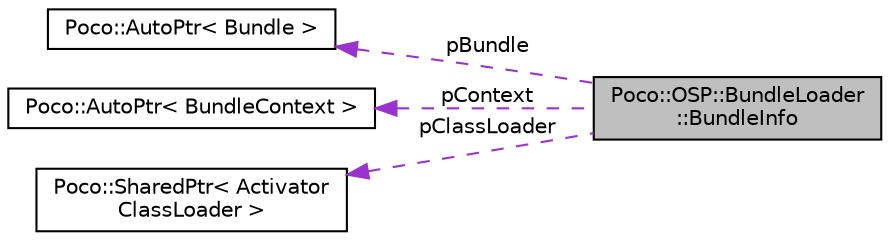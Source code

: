 digraph "Poco::OSP::BundleLoader::BundleInfo"
{
 // LATEX_PDF_SIZE
  edge [fontname="Helvetica",fontsize="10",labelfontname="Helvetica",labelfontsize="10"];
  node [fontname="Helvetica",fontsize="10",shape=record];
  rankdir="LR";
  Node1 [label="Poco::OSP::BundleLoader\l::BundleInfo",height=0.2,width=0.4,color="black", fillcolor="grey75", style="filled", fontcolor="black",tooltip=" "];
  Node2 -> Node1 [dir="back",color="darkorchid3",fontsize="10",style="dashed",label=" pBundle" ];
  Node2 [label="Poco::AutoPtr\< Bundle \>",height=0.2,width=0.4,color="black", fillcolor="white", style="filled",URL="$classPoco_1_1AutoPtr.html",tooltip=" "];
  Node3 -> Node1 [dir="back",color="darkorchid3",fontsize="10",style="dashed",label=" pContext" ];
  Node3 [label="Poco::AutoPtr\< BundleContext \>",height=0.2,width=0.4,color="black", fillcolor="white", style="filled",URL="$classPoco_1_1AutoPtr.html",tooltip=" "];
  Node4 -> Node1 [dir="back",color="darkorchid3",fontsize="10",style="dashed",label=" pClassLoader" ];
  Node4 [label="Poco::SharedPtr\< Activator\lClassLoader \>",height=0.2,width=0.4,color="black", fillcolor="white", style="filled",URL="$classPoco_1_1SharedPtr.html",tooltip=" "];
}
